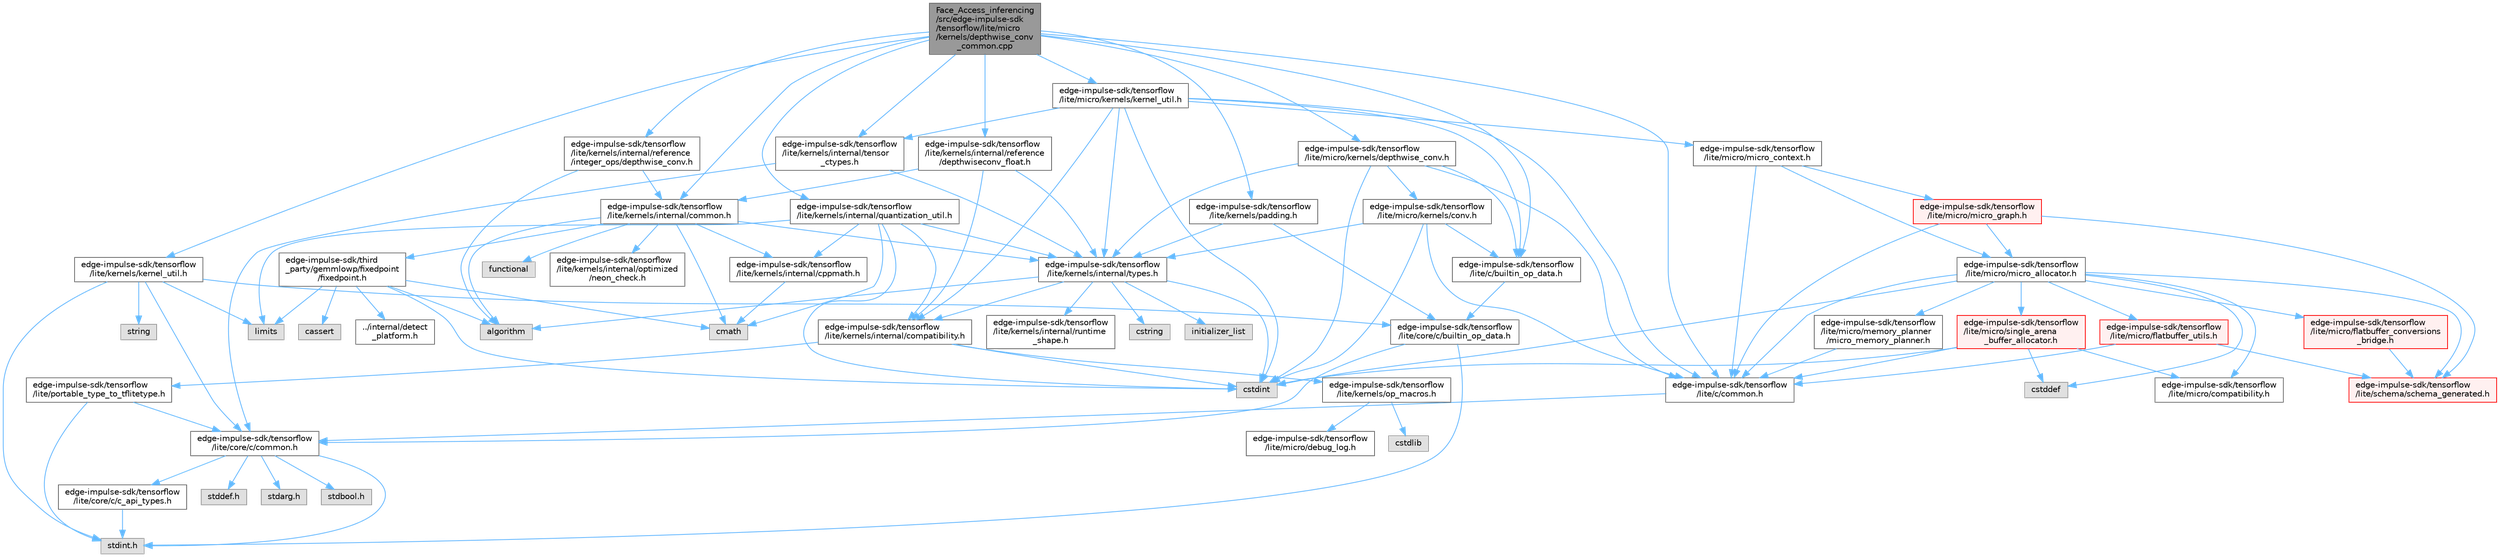 digraph "Face_Access_inferencing/src/edge-impulse-sdk/tensorflow/lite/micro/kernels/depthwise_conv_common.cpp"
{
 // LATEX_PDF_SIZE
  bgcolor="transparent";
  edge [fontname=Helvetica,fontsize=10,labelfontname=Helvetica,labelfontsize=10];
  node [fontname=Helvetica,fontsize=10,shape=box,height=0.2,width=0.4];
  Node1 [id="Node000001",label="Face_Access_inferencing\l/src/edge-impulse-sdk\l/tensorflow/lite/micro\l/kernels/depthwise_conv\l_common.cpp",height=0.2,width=0.4,color="gray40", fillcolor="grey60", style="filled", fontcolor="black",tooltip=" "];
  Node1 -> Node2 [id="edge108_Node000001_Node000002",color="steelblue1",style="solid",tooltip=" "];
  Node2 [id="Node000002",label="edge-impulse-sdk/tensorflow\l/lite/c/builtin_op_data.h",height=0.2,width=0.4,color="grey40", fillcolor="white", style="filled",URL="$_face___access__inferencing_2src_2edge-impulse-sdk_2tensorflow_2lite_2c_2builtin__op__data_8h.html",tooltip=" "];
  Node2 -> Node3 [id="edge109_Node000002_Node000003",color="steelblue1",style="solid",tooltip=" "];
  Node3 [id="Node000003",label="edge-impulse-sdk/tensorflow\l/lite/core/c/builtin_op_data.h",height=0.2,width=0.4,color="grey40", fillcolor="white", style="filled",URL="$_face___access__inferencing_2src_2edge-impulse-sdk_2tensorflow_2lite_2core_2c_2builtin__op__data_8h.html",tooltip=" "];
  Node3 -> Node4 [id="edge110_Node000003_Node000004",color="steelblue1",style="solid",tooltip=" "];
  Node4 [id="Node000004",label="stdint.h",height=0.2,width=0.4,color="grey60", fillcolor="#E0E0E0", style="filled",tooltip=" "];
  Node3 -> Node5 [id="edge111_Node000003_Node000005",color="steelblue1",style="solid",tooltip=" "];
  Node5 [id="Node000005",label="edge-impulse-sdk/tensorflow\l/lite/core/c/common.h",height=0.2,width=0.4,color="grey40", fillcolor="white", style="filled",URL="$_face___access__inferencing_2src_2edge-impulse-sdk_2tensorflow_2lite_2core_2c_2common_8h.html",tooltip=" "];
  Node5 -> Node6 [id="edge112_Node000005_Node000006",color="steelblue1",style="solid",tooltip=" "];
  Node6 [id="Node000006",label="stdarg.h",height=0.2,width=0.4,color="grey60", fillcolor="#E0E0E0", style="filled",tooltip=" "];
  Node5 -> Node7 [id="edge113_Node000005_Node000007",color="steelblue1",style="solid",tooltip=" "];
  Node7 [id="Node000007",label="stdbool.h",height=0.2,width=0.4,color="grey60", fillcolor="#E0E0E0", style="filled",tooltip=" "];
  Node5 -> Node8 [id="edge114_Node000005_Node000008",color="steelblue1",style="solid",tooltip=" "];
  Node8 [id="Node000008",label="stddef.h",height=0.2,width=0.4,color="grey60", fillcolor="#E0E0E0", style="filled",tooltip=" "];
  Node5 -> Node4 [id="edge115_Node000005_Node000004",color="steelblue1",style="solid",tooltip=" "];
  Node5 -> Node9 [id="edge116_Node000005_Node000009",color="steelblue1",style="solid",tooltip=" "];
  Node9 [id="Node000009",label="edge-impulse-sdk/tensorflow\l/lite/core/c/c_api_types.h",height=0.2,width=0.4,color="grey40", fillcolor="white", style="filled",URL="$_face___access__inferencing_2src_2edge-impulse-sdk_2tensorflow_2lite_2core_2c_2c__api__types_8h.html",tooltip=" "];
  Node9 -> Node4 [id="edge117_Node000009_Node000004",color="steelblue1",style="solid",tooltip=" "];
  Node1 -> Node10 [id="edge118_Node000001_Node000010",color="steelblue1",style="solid",tooltip=" "];
  Node10 [id="Node000010",label="edge-impulse-sdk/tensorflow\l/lite/c/common.h",height=0.2,width=0.4,color="grey40", fillcolor="white", style="filled",URL="$_face___access__inferencing_2src_2edge-impulse-sdk_2tensorflow_2lite_2c_2common_8h.html",tooltip=" "];
  Node10 -> Node5 [id="edge119_Node000010_Node000005",color="steelblue1",style="solid",tooltip=" "];
  Node1 -> Node11 [id="edge120_Node000001_Node000011",color="steelblue1",style="solid",tooltip=" "];
  Node11 [id="Node000011",label="edge-impulse-sdk/tensorflow\l/lite/kernels/internal/common.h",height=0.2,width=0.4,color="grey40", fillcolor="white", style="filled",URL="$_face___access__inferencing_2src_2edge-impulse-sdk_2tensorflow_2lite_2kernels_2internal_2common_8h.html",tooltip=" "];
  Node11 -> Node12 [id="edge121_Node000011_Node000012",color="steelblue1",style="solid",tooltip=" "];
  Node12 [id="Node000012",label="algorithm",height=0.2,width=0.4,color="grey60", fillcolor="#E0E0E0", style="filled",tooltip=" "];
  Node11 -> Node13 [id="edge122_Node000011_Node000013",color="steelblue1",style="solid",tooltip=" "];
  Node13 [id="Node000013",label="cmath",height=0.2,width=0.4,color="grey60", fillcolor="#E0E0E0", style="filled",tooltip=" "];
  Node11 -> Node14 [id="edge123_Node000011_Node000014",color="steelblue1",style="solid",tooltip=" "];
  Node14 [id="Node000014",label="functional",height=0.2,width=0.4,color="grey60", fillcolor="#E0E0E0", style="filled",tooltip=" "];
  Node11 -> Node15 [id="edge124_Node000011_Node000015",color="steelblue1",style="solid",tooltip=" "];
  Node15 [id="Node000015",label="edge-impulse-sdk/third\l_party/gemmlowp/fixedpoint\l/fixedpoint.h",height=0.2,width=0.4,color="grey40", fillcolor="white", style="filled",URL="$_face___access__inferencing_2src_2edge-impulse-sdk_2third__party_2gemmlowp_2fixedpoint_2fixedpoint_8h.html",tooltip=" "];
  Node15 -> Node12 [id="edge125_Node000015_Node000012",color="steelblue1",style="solid",tooltip=" "];
  Node15 -> Node16 [id="edge126_Node000015_Node000016",color="steelblue1",style="solid",tooltip=" "];
  Node16 [id="Node000016",label="cassert",height=0.2,width=0.4,color="grey60", fillcolor="#E0E0E0", style="filled",tooltip=" "];
  Node15 -> Node13 [id="edge127_Node000015_Node000013",color="steelblue1",style="solid",tooltip=" "];
  Node15 -> Node17 [id="edge128_Node000015_Node000017",color="steelblue1",style="solid",tooltip=" "];
  Node17 [id="Node000017",label="cstdint",height=0.2,width=0.4,color="grey60", fillcolor="#E0E0E0", style="filled",tooltip=" "];
  Node15 -> Node18 [id="edge129_Node000015_Node000018",color="steelblue1",style="solid",tooltip=" "];
  Node18 [id="Node000018",label="limits",height=0.2,width=0.4,color="grey60", fillcolor="#E0E0E0", style="filled",tooltip=" "];
  Node15 -> Node19 [id="edge130_Node000015_Node000019",color="steelblue1",style="solid",tooltip=" "];
  Node19 [id="Node000019",label="../internal/detect\l_platform.h",height=0.2,width=0.4,color="grey40", fillcolor="white", style="filled",URL="$_face___access__inferencing_2src_2edge-impulse-sdk_2third__party_2gemmlowp_2internal_2detect__platform_8h.html",tooltip=" "];
  Node11 -> Node20 [id="edge131_Node000011_Node000020",color="steelblue1",style="solid",tooltip=" "];
  Node20 [id="Node000020",label="edge-impulse-sdk/tensorflow\l/lite/kernels/internal/cppmath.h",height=0.2,width=0.4,color="grey40", fillcolor="white", style="filled",URL="$_face___access__inferencing_2src_2edge-impulse-sdk_2tensorflow_2lite_2kernels_2internal_2cppmath_8h.html",tooltip=" "];
  Node20 -> Node13 [id="edge132_Node000020_Node000013",color="steelblue1",style="solid",tooltip=" "];
  Node11 -> Node21 [id="edge133_Node000011_Node000021",color="steelblue1",style="solid",tooltip=" "];
  Node21 [id="Node000021",label="edge-impulse-sdk/tensorflow\l/lite/kernels/internal/optimized\l/neon_check.h",height=0.2,width=0.4,color="grey40", fillcolor="white", style="filled",URL="$_face___access__inferencing_2src_2edge-impulse-sdk_2tensorflow_2lite_2kernels_2internal_2optimized_2neon__check_8h.html",tooltip=" "];
  Node11 -> Node22 [id="edge134_Node000011_Node000022",color="steelblue1",style="solid",tooltip=" "];
  Node22 [id="Node000022",label="edge-impulse-sdk/tensorflow\l/lite/kernels/internal/types.h",height=0.2,width=0.4,color="grey40", fillcolor="white", style="filled",URL="$_face___access__inferencing_2src_2edge-impulse-sdk_2tensorflow_2lite_2kernels_2internal_2types_8h.html",tooltip=" "];
  Node22 -> Node12 [id="edge135_Node000022_Node000012",color="steelblue1",style="solid",tooltip=" "];
  Node22 -> Node17 [id="edge136_Node000022_Node000017",color="steelblue1",style="solid",tooltip=" "];
  Node22 -> Node23 [id="edge137_Node000022_Node000023",color="steelblue1",style="solid",tooltip=" "];
  Node23 [id="Node000023",label="cstring",height=0.2,width=0.4,color="grey60", fillcolor="#E0E0E0", style="filled",tooltip=" "];
  Node22 -> Node24 [id="edge138_Node000022_Node000024",color="steelblue1",style="solid",tooltip=" "];
  Node24 [id="Node000024",label="initializer_list",height=0.2,width=0.4,color="grey60", fillcolor="#E0E0E0", style="filled",tooltip=" "];
  Node22 -> Node25 [id="edge139_Node000022_Node000025",color="steelblue1",style="solid",tooltip=" "];
  Node25 [id="Node000025",label="edge-impulse-sdk/tensorflow\l/lite/kernels/internal/compatibility.h",height=0.2,width=0.4,color="grey40", fillcolor="white", style="filled",URL="$_face___access__inferencing_2src_2edge-impulse-sdk_2tensorflow_2lite_2kernels_2internal_2compatibility_8h.html",tooltip=" "];
  Node25 -> Node17 [id="edge140_Node000025_Node000017",color="steelblue1",style="solid",tooltip=" "];
  Node25 -> Node26 [id="edge141_Node000025_Node000026",color="steelblue1",style="solid",tooltip=" "];
  Node26 [id="Node000026",label="edge-impulse-sdk/tensorflow\l/lite/portable_type_to_tflitetype.h",height=0.2,width=0.4,color="grey40", fillcolor="white", style="filled",URL="$_face___access__inferencing_2src_2edge-impulse-sdk_2tensorflow_2lite_2portable__type__to__tflitetype_8h.html",tooltip=" "];
  Node26 -> Node4 [id="edge142_Node000026_Node000004",color="steelblue1",style="solid",tooltip=" "];
  Node26 -> Node5 [id="edge143_Node000026_Node000005",color="steelblue1",style="solid",tooltip=" "];
  Node25 -> Node27 [id="edge144_Node000025_Node000027",color="steelblue1",style="solid",tooltip=" "];
  Node27 [id="Node000027",label="edge-impulse-sdk/tensorflow\l/lite/kernels/op_macros.h",height=0.2,width=0.4,color="grey40", fillcolor="white", style="filled",URL="$_face___access__inferencing_2src_2edge-impulse-sdk_2tensorflow_2lite_2kernels_2op__macros_8h.html",tooltip=" "];
  Node27 -> Node28 [id="edge145_Node000027_Node000028",color="steelblue1",style="solid",tooltip=" "];
  Node28 [id="Node000028",label="edge-impulse-sdk/tensorflow\l/lite/micro/debug_log.h",height=0.2,width=0.4,color="grey40", fillcolor="white", style="filled",URL="$_face___access__inferencing_2src_2edge-impulse-sdk_2tensorflow_2lite_2micro_2debug__log_8h.html",tooltip=" "];
  Node27 -> Node29 [id="edge146_Node000027_Node000029",color="steelblue1",style="solid",tooltip=" "];
  Node29 [id="Node000029",label="cstdlib",height=0.2,width=0.4,color="grey60", fillcolor="#E0E0E0", style="filled",tooltip=" "];
  Node22 -> Node30 [id="edge147_Node000022_Node000030",color="steelblue1",style="solid",tooltip=" "];
  Node30 [id="Node000030",label="edge-impulse-sdk/tensorflow\l/lite/kernels/internal/runtime\l_shape.h",height=0.2,width=0.4,color="grey40", fillcolor="white", style="filled",URL="$_face___access__inferencing_2src_2edge-impulse-sdk_2tensorflow_2lite_2kernels_2internal_2runtime__shape_8h.html",tooltip=" "];
  Node1 -> Node31 [id="edge148_Node000001_Node000031",color="steelblue1",style="solid",tooltip=" "];
  Node31 [id="Node000031",label="edge-impulse-sdk/tensorflow\l/lite/kernels/internal/quantization_util.h",height=0.2,width=0.4,color="grey40", fillcolor="white", style="filled",URL="$_face___access__inferencing_2src_2edge-impulse-sdk_2tensorflow_2lite_2kernels_2internal_2quantization__util_8h.html",tooltip=" "];
  Node31 -> Node13 [id="edge149_Node000031_Node000013",color="steelblue1",style="solid",tooltip=" "];
  Node31 -> Node17 [id="edge150_Node000031_Node000017",color="steelblue1",style="solid",tooltip=" "];
  Node31 -> Node18 [id="edge151_Node000031_Node000018",color="steelblue1",style="solid",tooltip=" "];
  Node31 -> Node25 [id="edge152_Node000031_Node000025",color="steelblue1",style="solid",tooltip=" "];
  Node31 -> Node20 [id="edge153_Node000031_Node000020",color="steelblue1",style="solid",tooltip=" "];
  Node31 -> Node22 [id="edge154_Node000031_Node000022",color="steelblue1",style="solid",tooltip=" "];
  Node1 -> Node32 [id="edge155_Node000001_Node000032",color="steelblue1",style="solid",tooltip=" "];
  Node32 [id="Node000032",label="edge-impulse-sdk/tensorflow\l/lite/kernels/internal/reference\l/depthwiseconv_float.h",height=0.2,width=0.4,color="grey40", fillcolor="white", style="filled",URL="$_face___access__inferencing_2src_2edge-impulse-sdk_2tensorflow_2lite_2kernels_2internal_2reference_2depthwiseconv__float_8h.html",tooltip=" "];
  Node32 -> Node11 [id="edge156_Node000032_Node000011",color="steelblue1",style="solid",tooltip=" "];
  Node32 -> Node25 [id="edge157_Node000032_Node000025",color="steelblue1",style="solid",tooltip=" "];
  Node32 -> Node22 [id="edge158_Node000032_Node000022",color="steelblue1",style="solid",tooltip=" "];
  Node1 -> Node33 [id="edge159_Node000001_Node000033",color="steelblue1",style="solid",tooltip=" "];
  Node33 [id="Node000033",label="edge-impulse-sdk/tensorflow\l/lite/kernels/internal/reference\l/integer_ops/depthwise_conv.h",height=0.2,width=0.4,color="grey40", fillcolor="white", style="filled",URL="$_face___access__inferencing_2src_2edge-impulse-sdk_2tensorflow_2lite_2kernels_2internal_2referenac5613aa32a034b3a10b8e6ef74ace81.html",tooltip=" "];
  Node33 -> Node12 [id="edge160_Node000033_Node000012",color="steelblue1",style="solid",tooltip=" "];
  Node33 -> Node11 [id="edge161_Node000033_Node000011",color="steelblue1",style="solid",tooltip=" "];
  Node1 -> Node34 [id="edge162_Node000001_Node000034",color="steelblue1",style="solid",tooltip=" "];
  Node34 [id="Node000034",label="edge-impulse-sdk/tensorflow\l/lite/kernels/internal/tensor\l_ctypes.h",height=0.2,width=0.4,color="grey40", fillcolor="white", style="filled",URL="$_face___access__inferencing_2src_2edge-impulse-sdk_2tensorflow_2lite_2kernels_2internal_2tensor__ctypes_8h.html",tooltip=" "];
  Node34 -> Node5 [id="edge163_Node000034_Node000005",color="steelblue1",style="solid",tooltip=" "];
  Node34 -> Node22 [id="edge164_Node000034_Node000022",color="steelblue1",style="solid",tooltip=" "];
  Node1 -> Node35 [id="edge165_Node000001_Node000035",color="steelblue1",style="solid",tooltip=" "];
  Node35 [id="Node000035",label="edge-impulse-sdk/tensorflow\l/lite/kernels/kernel_util.h",height=0.2,width=0.4,color="grey40", fillcolor="white", style="filled",URL="$_face___access__inferencing_2src_2edge-impulse-sdk_2tensorflow_2lite_2kernels_2kernel__util_8h.html",tooltip=" "];
  Node35 -> Node4 [id="edge166_Node000035_Node000004",color="steelblue1",style="solid",tooltip=" "];
  Node35 -> Node18 [id="edge167_Node000035_Node000018",color="steelblue1",style="solid",tooltip=" "];
  Node35 -> Node36 [id="edge168_Node000035_Node000036",color="steelblue1",style="solid",tooltip=" "];
  Node36 [id="Node000036",label="string",height=0.2,width=0.4,color="grey60", fillcolor="#E0E0E0", style="filled",tooltip=" "];
  Node35 -> Node3 [id="edge169_Node000035_Node000003",color="steelblue1",style="solid",tooltip=" "];
  Node35 -> Node5 [id="edge170_Node000035_Node000005",color="steelblue1",style="solid",tooltip=" "];
  Node1 -> Node37 [id="edge171_Node000001_Node000037",color="steelblue1",style="solid",tooltip=" "];
  Node37 [id="Node000037",label="edge-impulse-sdk/tensorflow\l/lite/kernels/padding.h",height=0.2,width=0.4,color="grey40", fillcolor="white", style="filled",URL="$_face___access__inferencing_2src_2edge-impulse-sdk_2tensorflow_2lite_2kernels_2padding_8h.html",tooltip=" "];
  Node37 -> Node3 [id="edge172_Node000037_Node000003",color="steelblue1",style="solid",tooltip=" "];
  Node37 -> Node22 [id="edge173_Node000037_Node000022",color="steelblue1",style="solid",tooltip=" "];
  Node1 -> Node38 [id="edge174_Node000001_Node000038",color="steelblue1",style="solid",tooltip=" "];
  Node38 [id="Node000038",label="edge-impulse-sdk/tensorflow\l/lite/micro/kernels/depthwise_conv.h",height=0.2,width=0.4,color="grey40", fillcolor="white", style="filled",URL="$_face___access__inferencing_2src_2edge-impulse-sdk_2tensorflow_2lite_2micro_2kernels_2depthwise__conv_8h.html",tooltip=" "];
  Node38 -> Node17 [id="edge175_Node000038_Node000017",color="steelblue1",style="solid",tooltip=" "];
  Node38 -> Node2 [id="edge176_Node000038_Node000002",color="steelblue1",style="solid",tooltip=" "];
  Node38 -> Node10 [id="edge177_Node000038_Node000010",color="steelblue1",style="solid",tooltip=" "];
  Node38 -> Node22 [id="edge178_Node000038_Node000022",color="steelblue1",style="solid",tooltip=" "];
  Node38 -> Node39 [id="edge179_Node000038_Node000039",color="steelblue1",style="solid",tooltip=" "];
  Node39 [id="Node000039",label="edge-impulse-sdk/tensorflow\l/lite/micro/kernels/conv.h",height=0.2,width=0.4,color="grey40", fillcolor="white", style="filled",URL="$_face___access__inferencing_2src_2edge-impulse-sdk_2tensorflow_2lite_2micro_2kernels_2conv_8h.html",tooltip=" "];
  Node39 -> Node17 [id="edge180_Node000039_Node000017",color="steelblue1",style="solid",tooltip=" "];
  Node39 -> Node2 [id="edge181_Node000039_Node000002",color="steelblue1",style="solid",tooltip=" "];
  Node39 -> Node10 [id="edge182_Node000039_Node000010",color="steelblue1",style="solid",tooltip=" "];
  Node39 -> Node22 [id="edge183_Node000039_Node000022",color="steelblue1",style="solid",tooltip=" "];
  Node1 -> Node40 [id="edge184_Node000001_Node000040",color="steelblue1",style="solid",tooltip=" "];
  Node40 [id="Node000040",label="edge-impulse-sdk/tensorflow\l/lite/micro/kernels/kernel_util.h",height=0.2,width=0.4,color="grey40", fillcolor="white", style="filled",URL="$_face___access__inferencing_2src_2edge-impulse-sdk_2tensorflow_2lite_2micro_2kernels_2kernel__util_8h.html",tooltip=" "];
  Node40 -> Node17 [id="edge185_Node000040_Node000017",color="steelblue1",style="solid",tooltip=" "];
  Node40 -> Node2 [id="edge186_Node000040_Node000002",color="steelblue1",style="solid",tooltip=" "];
  Node40 -> Node10 [id="edge187_Node000040_Node000010",color="steelblue1",style="solid",tooltip=" "];
  Node40 -> Node25 [id="edge188_Node000040_Node000025",color="steelblue1",style="solid",tooltip=" "];
  Node40 -> Node34 [id="edge189_Node000040_Node000034",color="steelblue1",style="solid",tooltip=" "];
  Node40 -> Node22 [id="edge190_Node000040_Node000022",color="steelblue1",style="solid",tooltip=" "];
  Node40 -> Node41 [id="edge191_Node000040_Node000041",color="steelblue1",style="solid",tooltip=" "];
  Node41 [id="Node000041",label="edge-impulse-sdk/tensorflow\l/lite/micro/micro_context.h",height=0.2,width=0.4,color="grey40", fillcolor="white", style="filled",URL="$_face___access__inferencing_2src_2edge-impulse-sdk_2tensorflow_2lite_2micro_2micro__context_8h.html",tooltip=" "];
  Node41 -> Node10 [id="edge192_Node000041_Node000010",color="steelblue1",style="solid",tooltip=" "];
  Node41 -> Node42 [id="edge193_Node000041_Node000042",color="steelblue1",style="solid",tooltip=" "];
  Node42 [id="Node000042",label="edge-impulse-sdk/tensorflow\l/lite/micro/micro_allocator.h",height=0.2,width=0.4,color="grey40", fillcolor="white", style="filled",URL="$_face___access__inferencing_2src_2edge-impulse-sdk_2tensorflow_2lite_2micro_2micro__allocator_8h.html",tooltip=" "];
  Node42 -> Node43 [id="edge194_Node000042_Node000043",color="steelblue1",style="solid",tooltip=" "];
  Node43 [id="Node000043",label="cstddef",height=0.2,width=0.4,color="grey60", fillcolor="#E0E0E0", style="filled",tooltip=" "];
  Node42 -> Node17 [id="edge195_Node000042_Node000017",color="steelblue1",style="solid",tooltip=" "];
  Node42 -> Node10 [id="edge196_Node000042_Node000010",color="steelblue1",style="solid",tooltip=" "];
  Node42 -> Node44 [id="edge197_Node000042_Node000044",color="steelblue1",style="solid",tooltip=" "];
  Node44 [id="Node000044",label="edge-impulse-sdk/tensorflow\l/lite/micro/single_arena\l_buffer_allocator.h",height=0.2,width=0.4,color="red", fillcolor="#FFF0F0", style="filled",URL="$_face___access__inferencing_2src_2edge-impulse-sdk_2tensorflow_2lite_2micro_2single__arena__buffer__allocator_8h.html",tooltip=" "];
  Node44 -> Node43 [id="edge198_Node000044_Node000043",color="steelblue1",style="solid",tooltip=" "];
  Node44 -> Node17 [id="edge199_Node000044_Node000017",color="steelblue1",style="solid",tooltip=" "];
  Node44 -> Node10 [id="edge200_Node000044_Node000010",color="steelblue1",style="solid",tooltip=" "];
  Node44 -> Node47 [id="edge201_Node000044_Node000047",color="steelblue1",style="solid",tooltip=" "];
  Node47 [id="Node000047",label="edge-impulse-sdk/tensorflow\l/lite/micro/compatibility.h",height=0.2,width=0.4,color="grey40", fillcolor="white", style="filled",URL="$_face___access__inferencing_2src_2edge-impulse-sdk_2tensorflow_2lite_2micro_2compatibility_8h.html",tooltip=" "];
  Node42 -> Node47 [id="edge202_Node000042_Node000047",color="steelblue1",style="solid",tooltip=" "];
  Node42 -> Node48 [id="edge203_Node000042_Node000048",color="steelblue1",style="solid",tooltip=" "];
  Node48 [id="Node000048",label="edge-impulse-sdk/tensorflow\l/lite/micro/flatbuffer_utils.h",height=0.2,width=0.4,color="red", fillcolor="#FFF0F0", style="filled",URL="$_face___access__inferencing_2src_2edge-impulse-sdk_2tensorflow_2lite_2micro_2flatbuffer__utils_8h.html",tooltip=" "];
  Node48 -> Node10 [id="edge204_Node000048_Node000010",color="steelblue1",style="solid",tooltip=" "];
  Node48 -> Node79 [id="edge205_Node000048_Node000079",color="steelblue1",style="solid",tooltip=" "];
  Node79 [id="Node000079",label="edge-impulse-sdk/tensorflow\l/lite/schema/schema_generated.h",height=0.2,width=0.4,color="red", fillcolor="#FFF0F0", style="filled",URL="$_face___access__inferencing_2src_2edge-impulse-sdk_2tensorflow_2lite_2schema_2schema__generated_8h.html",tooltip=" "];
  Node42 -> Node80 [id="edge206_Node000042_Node000080",color="steelblue1",style="solid",tooltip=" "];
  Node80 [id="Node000080",label="edge-impulse-sdk/tensorflow\l/lite/micro/memory_planner\l/micro_memory_planner.h",height=0.2,width=0.4,color="grey40", fillcolor="white", style="filled",URL="$_face___access__inferencing_2src_2edge-impulse-sdk_2tensorflow_2lite_2micro_2memory__planner_2micro__memory__planner_8h.html",tooltip=" "];
  Node80 -> Node10 [id="edge207_Node000080_Node000010",color="steelblue1",style="solid",tooltip=" "];
  Node42 -> Node81 [id="edge208_Node000042_Node000081",color="steelblue1",style="solid",tooltip=" "];
  Node81 [id="Node000081",label="edge-impulse-sdk/tensorflow\l/lite/micro/flatbuffer_conversions\l_bridge.h",height=0.2,width=0.4,color="red", fillcolor="#FFF0F0", style="filled",URL="$_face___access__inferencing_2src_2edge-impulse-sdk_2tensorflow_2lite_2micro_2flatbuffer__conversions__bridge_8h.html",tooltip=" "];
  Node81 -> Node79 [id="edge209_Node000081_Node000079",color="steelblue1",style="solid",tooltip=" "];
  Node42 -> Node79 [id="edge210_Node000042_Node000079",color="steelblue1",style="solid",tooltip=" "];
  Node41 -> Node86 [id="edge211_Node000041_Node000086",color="steelblue1",style="solid",tooltip=" "];
  Node86 [id="Node000086",label="edge-impulse-sdk/tensorflow\l/lite/micro/micro_graph.h",height=0.2,width=0.4,color="red", fillcolor="#FFF0F0", style="filled",URL="$_face___access__inferencing_2src_2edge-impulse-sdk_2tensorflow_2lite_2micro_2micro__graph_8h.html",tooltip=" "];
  Node86 -> Node10 [id="edge212_Node000086_Node000010",color="steelblue1",style="solid",tooltip=" "];
  Node86 -> Node42 [id="edge213_Node000086_Node000042",color="steelblue1",style="solid",tooltip=" "];
  Node86 -> Node79 [id="edge214_Node000086_Node000079",color="steelblue1",style="solid",tooltip=" "];
}
